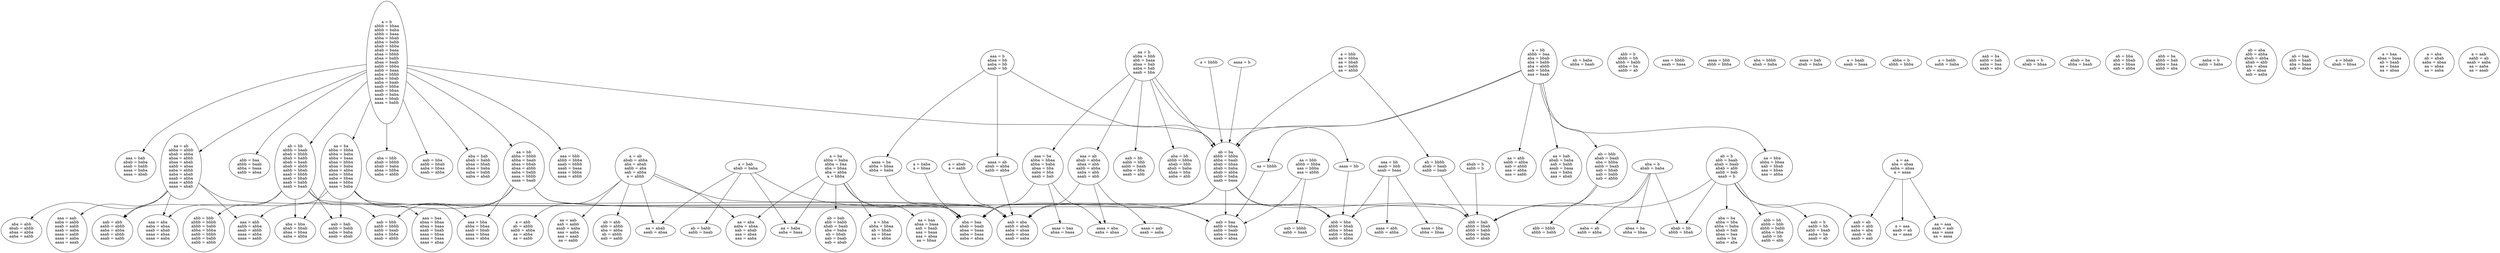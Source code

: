 digraph finite_state_machine {
	rankdir=TB;
	node [shape = ellipse];
	"a = b
abbb = bbaa
abbb = baba
abbb = baaa
abba = bbab
abba = babb
abab = bbba
abab = baaa
abaa = bbbb
abaa = babb
abaa = baab
aabb = bbba
aabb = baaa
aaba = bbbb
aaba = bbab
aaba = baab
aaab = bbba
aaab = bbaa
aaab = baba
aaaa = bbab
aaaa = babb"
	"aaa = abb
aabb = abba
aaab = abbb
aaaa = abba
aaaa = aabb"
	"aaa = bab
abab = baba
aaab = babb
aaaa = baba
aaaa = abab"
	"a = ab
abab = abba
aba = abab
aabb = aba
aab = abba
a = abbb"
	"ab = babb
aabb = baab"
	"ab = bb
abbb = baab
abab = bbbb
abab = babb
abab = baab
abab = abbb
aabb = bbab
aaab = bbbb
aaab = bbab
aaab = babb
aaab = baab"
	"ab = baba
abba = baab"
	"abb = bba
abbb = bbab
abba = bbaa
aabb = bbaa
aabb = abba"
	"aab = bbb
aabb = bbbb
aabb = baab
aaba = bbba
aaab = abbb"
	"abb = b
abbb = bb
abbb = babb
abba = ba
aabb = ab"
	"a = bab
abab = baba"
	"aaa = bbbb
aaab = baaa"
	"aaa = ba
abba = bbaa
abba = baba
abaa = bba
aaba = bba
aaab = bab"
	"aaaa = bbb
abbb = bbba"
	"ab = ba
abbb = bbba
abba = baab
abab = bbaa
abab = baba
abab = abba
aabb = baba
aaab = baaa"
	"a = abb
ab = abbb
aabb = abba
aa = abba
aa = aabb"
	"aba = bbbb
abab = baba"
	"aaba = ab
aabb = abba"
	"aaaa = ba
abba = bbaa
abba = baba"
	"aaaa = bab
abab = baba"
	"a = baab
aaab = baaa"
	"aba = baa
abab = baab
abaa = baaa
aaba = baaa
aaba = abaa"
	"aa = aab
aab = aabb
aaab = aaba
aaa = aaba
aaa = aaab
aa = aabb"
	"aaa = aba
aaba = abaa
aaab = abab
aaaa = abaa
aaaa = aaba"
	"aaaa = abb
aabb = abba"
	"abb = baa
abbb = baab
abba = baaa
aabb = abaa"
	"aaaa = aab
aaab = aaba"
	"a = aa
aba = abaa
aaba = abaa
a = aaaa"
	"ab = b
abb = baab
abab = baab
abab = abb
aabb = bab
aaab = b"
	"aa = baba
aaba = baaa"
	"ab = bab
abb = babb
abab = baab
aba = baba
ab = bbab
aab = baab
aab = abab"
	"abba = b
abbb = bbba"
	"ab = bbb
abab = baab
aba = bbba
aabb = baab
aab = bbab
aab = babb
aab = abbb"
	"aa = ab
abba = abbb
abab = abba
abaa = abbb
abaa = abab
aabb = abaa
aaba = abbb
aaba = abab
aaab = abba
aaaa = abbb
aaaa = abab"
	"a = bba
abba = bbaa
ab = bbab
aa = bbaa
aa = abba"
	"a = babb
aabb = baba"
	"aaa = aab
aaba = aabb
aaab = aabb
aaab = aaba
aaaa = aabb
aaaa = aaba
aaaa = aaab"
	"aab = ba
aabb = bab
aaba = baa
aaab = aba"
	"aba = ba
abba = bba
abba = baba
abab = bab
abaa = baa
aaba = ba
aaba = aba"
	"aab = bb
aabb = bbb
aabb = baab
aaba = bba
aaab = abb"
	"abab = bb
abbb = bbab"
	"aaaa = baa
abaa = baaa"
	"abaa = b
abab = bbaa"
	"abb = bbbb
abbb = babb"
	"a = bbbb"
	"aaaa = bb"
	"aaa = ab
abab = abba
abaa = abb
aabb = abba
aaba = abb
aaab = abb"
	"aba = abb
abab = abbb
abaa = abba
aaba = aabb"
	"aa = bb
abba = bbbb
abba = baab
abaa = bbab
abaa = abbb
aaba = babb
aaaa = bbbb
aaaa = baab"
	"aa = abab
aaab = abaa"
	"aaaa = aba
aaba = abaa"
	"aab = abb
aabb = abbb
aaba = abba
aaab = abbb
aaab = aabb"
	"aba = bbb
abab = bbbb
abab = baba
abaa = bbba
aaba = abbb"
	"aaaa = b"
	"aa = aaa
aaab = aab
aaa = aaaa
aa = aaaa"
	"abab = ba
abba = baab"
	"aa = bbbb"
	"abaa = ba
abba = bbaa"
	"aa = b
abba = bbb
abb = baaa
abaa = bab
aaba = bab
aaab = bba"
	"aab = aba
aabb = abab
aaba = abaa
aaab = abaa
aaab = aaba"
	"abab = b
aabb = b"
	"ab = bba
abb = bbab
aba = bbaa
aab = abba"
	"aaa = bb
aaab = bbb
aaab = baaa"
	"aab = bba
aabb = bbab
aaba = bbaa
aaab = abba"
	"aab = bab
aabb = babb
aaba = baba
aaab = abab"
	"aaa = bba
abba = bbaa
aaab = bbab
aaaa = bbaa
aaaa = abba"
	"aaaa = ab
abab = abba
aabb = abba"
	"aab = ab
aabb = abb
aaba = aba
aaab = ab
aaab = aab"
	"aba = b
abab = baba"
	"aa = bbb
abbb = bbba
aaa = bbba
aaa = abbb"
	"aa = abb
aabb = abba
aab = abbb
aaa = abba
aaa = aabb"
	"ab = bbbb
abab = baab
aabb = baab"
	"abb = bb
abbb = bbb
abbb = babb
abba = bba
aabb = bb
aabb = abb"
	"aba = bab
abab = babb
abaa = bbab
abaa = baba
aaba = babb
aaba = abab"
	"abb = ba
abbb = bab
abba = baa
aabb = aba"
	"aab = b
aabb = bb
aabb = baab
aaba = ba
aaab = ab"
	"ab = abb
abb = abbb
aba = abba
ab = abbb
aab = aabb"
	"aa = bab
abab = baba
aab = babb
aaab = baaa
aaa = baba
aaa = abab"
	"aab = bbbb
aabb = baab"
	"aaa = b
abaa = bb
aaba = bb
aaab = bb"
	"aa = bba
abba = bbaa
aab = bbab
aaa = bbaa
aaa = abba"
	"aaa = baa
abaa = bbaa
abaa = baaa
aaab = baab
aaaa = bbaa
aaaa = baaa
aaaa = abaa"
	"a = aaa
aaab = ab
aa = aaaa"
	"abb = bbb
abbb = bbbb
abbb = babb
abba = bbba
aabb = bbbb
aabb = babb
aabb = abbb"
	"aa = ba
abba = bbba
abba = baba
abba = baaa
abaa = bbba
abaa = baba
abaa = abba
aaba = bbba
aaba = bbaa
aaaa = bbba
aaaa = baba"
	"aba = bb
abbb = bbba
abab = bbb
abab = baba
abaa = bba
aaba = abb"
	"aaba = b
aabb = baba"
	"ab = aba
abb = abba
abab = abba
abab = abb
aba = abaa
ab = abaa
aab = aaba"
	"aa = baa
abaa = baaa
aab = baab
aaa = baaa
aaa = abaa
aa = bbaa"
	"a = baba
a = bbaa"
	"a = ba
abba = baba
abba = baa
aba = bbaa
aba = abba
a = bbba"
	"ab = baa
abb = baab
aba = baaa
aab = abaa"
	"a = bb
abbb = baa
aba = bbab
aba = babb
aba = abbb
aab = bbba
aaa = baab"
	"aaa = bbb
abbb = bbba
aaab = bbbb
aaab = baaa
aaaa = bbba
aaaa = abbb"
	"aba = bba
abab = bbab
abaa = bbaa
aaba = abba"
	"a = bbab
abab = bbaa"
	"a = bbb
aa = bbba
aa = bbab
aa = babb
aa = abbb"
	"a = abab
a = aabb"
	"aa = aba
aaba = abaa
aab = abab
aaa = abaa
aaa = aaba"
	"a = baa
abaa = baaa
ab = baab
aa = baaa
aa = abaa"
	"abb = bab
abbb = bbab
abbb = babb
abba = baba
aabb = abab"
	"a = aba
ab = abab
aaba = abaa
aa = abaa
aa = aaba"
	"aaaa = bba
abba = bbaa"
	"aab = baa
aabb = bbaa
aabb = baab
aaba = baaa
aaab = abaa"
	"a = aab
aabb = ab
aaab = aaba
aa = aaba
aa = aaab"
	"aa = ba
abba = bbba
abba = baba
abba = baaa
abaa = bbba
abaa = baba
abaa = abba
aaba = bbba
aaba = bbaa
aaaa = bbba
aaaa = baba" -> "aaa = aba
aaba = abaa
aaab = abab
aaaa = abaa
aaaa = aaba"
	"aa = ba
abba = bbba
abba = baba
abba = baaa
abaa = bbba
abaa = baba
abaa = abba
aaba = bbba
aaba = bbaa
aaaa = bbba
aaaa = baba" -> "aaa = baa
abaa = bbaa
abaa = baaa
aaab = baab
aaaa = bbaa
aaaa = baaa
aaaa = abaa"
	"aa = ba
abba = bbba
abba = baba
abba = baaa
abaa = bbba
abaa = baba
abaa = abba
aaba = bbba
aaba = bbaa
aaaa = bbba
aaaa = baba" -> "aaa = bba
abba = bbaa
aaab = bbab
aaaa = bbaa
aaaa = abba"
	"aa = ba
abba = bbba
abba = baba
abba = baaa
abaa = bbba
abaa = baba
abaa = abba
aaba = bbba
aaba = bbaa
aaaa = bbba
aaaa = baba" -> "aab = bab
aabb = babb
aaba = baba
aaab = abab"
	"aa = ba
abba = bbba
abba = baba
abba = baaa
abaa = bbba
abaa = baba
abaa = abba
aaba = bbba
aaba = bbaa
aaaa = bbba
aaaa = baba" -> "aba = baa
abab = baab
abaa = baaa
aaba = baaa
aaba = abaa"
	"aa = ba
abba = bbba
abba = baba
abba = baaa
abaa = bbba
abaa = baba
abaa = abba
aaba = bbba
aaba = bbaa
aaaa = bbba
aaaa = baba" -> "aba = bba
abab = bbab
abaa = bbaa
aaba = abba"
	"abab = b
aabb = b" -> "abb = bab
abbb = bbab
abbb = babb
abba = baba
aabb = abab"
	"a = b
abbb = bbaa
abbb = baba
abbb = baaa
abba = bbab
abba = babb
abab = bbba
abab = baaa
abaa = bbbb
abaa = babb
abaa = baab
aabb = bbba
aabb = baaa
aaba = bbbb
aaba = bbab
aaba = baab
aaab = bbba
aaab = bbaa
aaab = baba
aaaa = bbab
aaaa = babb" -> "aa = ab
abba = abbb
abab = abba
abaa = abbb
abaa = abab
aabb = abaa
aaba = abbb
aaba = abab
aaab = abba
aaaa = abbb
aaaa = abab"
	"a = b
abbb = bbaa
abbb = baba
abbb = baaa
abba = bbab
abba = babb
abab = bbba
abab = baaa
abaa = bbbb
abaa = babb
abaa = baab
aabb = bbba
aabb = baaa
aaba = bbbb
aaba = bbab
aaba = baab
aaab = bbba
aaab = bbaa
aaab = baba
aaaa = bbab
aaaa = babb" -> "aa = ba
abba = bbba
abba = baba
abba = baaa
abaa = bbba
abaa = baba
abaa = abba
aaba = bbba
aaba = bbaa
aaaa = bbba
aaaa = baba"
	"a = b
abbb = bbaa
abbb = baba
abbb = baaa
abba = bbab
abba = babb
abab = bbba
abab = baaa
abaa = bbbb
abaa = babb
abaa = baab
aabb = bbba
aabb = baaa
aaba = bbbb
aaba = bbab
aaba = baab
aaab = bbba
aaab = bbaa
aaab = baba
aaaa = bbab
aaaa = babb" -> "aa = bb
abba = bbbb
abba = baab
abaa = bbab
abaa = abbb
aaba = babb
aaaa = bbbb
aaaa = baab"
	"a = b
abbb = bbaa
abbb = baba
abbb = baaa
abba = bbab
abba = babb
abab = bbba
abab = baaa
abaa = bbbb
abaa = babb
abaa = baab
aabb = bbba
aabb = baaa
aaba = bbbb
aaba = bbab
aaba = baab
aaab = bbba
aaab = bbaa
aaab = baba
aaaa = bbab
aaaa = babb" -> "aaa = bab
abab = baba
aaab = babb
aaaa = baba
aaaa = abab"
	"a = b
abbb = bbaa
abbb = baba
abbb = baaa
abba = bbab
abba = babb
abab = bbba
abab = baaa
abaa = bbbb
abaa = babb
abaa = baab
aabb = bbba
aabb = baaa
aaba = bbbb
aaba = bbab
aaba = baab
aaab = bbba
aaab = bbaa
aaab = baba
aaaa = bbab
aaaa = babb" -> "aaa = bbb
abbb = bbba
aaab = bbbb
aaab = baaa
aaaa = bbba
aaaa = abbb"
	"a = b
abbb = bbaa
abbb = baba
abbb = baaa
abba = bbab
abba = babb
abab = bbba
abab = baaa
abaa = bbbb
abaa = babb
abaa = baab
aabb = bbba
aabb = baaa
aaba = bbbb
aaba = bbab
aaba = baab
aaab = bbba
aaab = bbaa
aaab = baba
aaaa = bbab
aaaa = babb" -> "aab = bba
aabb = bbab
aaba = bbaa
aaab = abba"
	"a = b
abbb = bbaa
abbb = baba
abbb = baaa
abba = bbab
abba = babb
abab = bbba
abab = baaa
abaa = bbbb
abaa = babb
abaa = baab
aabb = bbba
aabb = baaa
aaba = bbbb
aaba = bbab
aaba = baab
aaab = bbba
aaab = bbaa
aaab = baba
aaaa = bbab
aaaa = babb" -> "ab = ba
abbb = bbba
abba = baab
abab = bbaa
abab = baba
abab = abba
aabb = baba
aaab = baaa"
	"a = b
abbb = bbaa
abbb = baba
abbb = baaa
abba = bbab
abba = babb
abab = bbba
abab = baaa
abaa = bbbb
abaa = babb
abaa = baab
aabb = bbba
aabb = baaa
aaba = bbbb
aaba = bbab
aaba = baab
aaab = bbba
aaab = bbaa
aaab = baba
aaaa = bbab
aaaa = babb" -> "ab = bb
abbb = baab
abab = bbbb
abab = babb
abab = baab
abab = abbb
aabb = bbab
aaab = bbbb
aaab = bbab
aaab = babb
aaab = baab"
	"a = b
abbb = bbaa
abbb = baba
abbb = baaa
abba = bbab
abba = babb
abab = bbba
abab = baaa
abaa = bbbb
abaa = babb
abaa = baab
aabb = bbba
aabb = baaa
aaba = bbbb
aaba = bbab
aaba = baab
aaab = bbba
aaab = bbaa
aaab = baba
aaaa = bbab
aaaa = babb" -> "aba = bab
abab = babb
abaa = bbab
abaa = baba
aaba = babb
aaba = abab"
	"a = b
abbb = bbaa
abbb = baba
abbb = baaa
abba = bbab
abba = babb
abab = bbba
abab = baaa
abaa = bbbb
abaa = babb
abaa = baab
aabb = bbba
aabb = baaa
aaba = bbbb
aaba = bbab
aaba = baab
aaab = bbba
aaab = bbaa
aaab = baba
aaaa = bbab
aaaa = babb" -> "aba = bbb
abab = bbbb
abab = baba
abaa = bbba
aaba = abbb"
	"a = b
abbb = bbaa
abbb = baba
abbb = baaa
abba = bbab
abba = babb
abab = bbba
abab = baaa
abaa = bbbb
abaa = babb
abaa = baab
aabb = bbba
aabb = baaa
aaba = bbbb
aaba = bbab
aaba = baab
aaab = bbba
aaab = bbaa
aaab = baba
aaaa = bbab
aaaa = babb" -> "abb = baa
abbb = baab
abba = baaa
aabb = abaa"
	"a = baba
a = bbaa" -> "aba = baa
abab = baab
abaa = baaa
aaba = baaa
aaba = abaa"
	"a = ab
abab = abba
aba = abab
aabb = aba
aab = abba
a = abbb" -> "a = abb
ab = abbb
aabb = abba
aa = abba
aa = aabb"
	"a = ab
abab = abba
aba = abab
aabb = aba
aab = abba
a = abbb" -> "aa = aab
aab = aabb
aaab = aaba
aaa = aaba
aaa = aaab
aa = aabb"
	"a = ab
abab = abba
aba = abab
aabb = aba
aab = abba
a = abbb" -> "aa = aba
aaba = abaa
aab = abab
aaa = abaa
aaa = aaba"
	"a = ab
abab = abba
aba = abab
aabb = aba
aab = abba
a = abbb" -> "aa = abab
aaab = abaa"
	"a = ab
abab = abba
aba = abab
aabb = aba
aab = abba
a = abbb" -> "aab = aba
aabb = abab
aaba = abaa
aaab = abaa
aaab = aaba"
	"a = ab
abab = abba
aba = abab
aabb = aba
aab = abba
a = abbb" -> "ab = abb
abb = abbb
aba = abba
ab = abbb
aab = aabb"
	"ab = b
abb = baab
abab = baab
abab = abb
aabb = bab
aaab = b" -> "aab = ab
aabb = abb
aaba = aba
aaab = ab
aaab = aab"
	"ab = b
abb = baab
abab = baab
abab = abb
aabb = bab
aaab = b" -> "aab = b
aabb = bb
aabb = baab
aaba = ba
aaab = ab"
	"ab = b
abb = baab
abab = baab
abab = abb
aabb = bab
aaab = b" -> "aba = ba
abba = bba
abba = baba
abab = bab
abaa = baa
aaba = ba
aaba = aba"
	"ab = b
abb = baab
abab = baab
abab = abb
aabb = bab
aaab = b" -> "abab = bb
abbb = bbab"
	"ab = b
abb = baab
abab = baab
abab = abb
aabb = bab
aaab = b" -> "abb = bab
abbb = bbab
abbb = babb
abba = baba
aabb = abab"
	"ab = b
abb = baab
abab = baab
abab = abb
aabb = bab
aaab = b" -> "abb = bb
abbb = bbb
abbb = babb
abba = bba
aabb = bb
aabb = abb"
	"a = aa
aba = abaa
aaba = abaa
a = aaaa" -> "a = aaa
aaab = ab
aa = aaaa"
	"a = aa
aba = abaa
aaba = abaa
a = aaaa" -> "aa = aaa
aaab = aab
aaa = aaaa
aa = aaaa"
	"a = aa
aba = abaa
aaba = abaa
a = aaaa" -> "aab = ab
aabb = abb
aaba = aba
aaab = ab
aaab = aab"
	"aaa = bb
aaab = bbb
aaab = baaa" -> "aaaa = abb
aabb = abba"
	"aaa = bb
aaab = bbb
aaab = baaa" -> "aaaa = bba
abba = bbaa"
	"aaa = bb
aaab = bbb
aaab = baaa" -> "abb = bba
abbb = bbab
abba = bbaa
aabb = bbaa
aabb = abba"
	"aaaa = ab
abab = abba
aabb = abba" -> "aab = aba
aabb = abab
aaba = abaa
aaab = abaa
aaab = aaba"
	"ab = bb
abbb = baab
abab = bbbb
abab = babb
abab = baab
abab = abbb
aabb = bbab
aaab = bbbb
aaab = bbab
aaab = babb
aaab = baab" -> "aab = abb
aabb = abbb
aaba = abba
aaab = abbb
aaab = aabb"
	"ab = bb
abbb = baab
abab = bbbb
abab = babb
abab = baab
abab = abbb
aabb = bbab
aaab = bbbb
aaab = bbab
aaab = babb
aaab = baab" -> "aab = bab
aabb = babb
aaba = baba
aaab = abab"
	"ab = bb
abbb = baab
abab = bbbb
abab = babb
abab = baab
abab = abbb
aabb = bbab
aaab = bbbb
aaab = bbab
aaab = babb
aaab = baab" -> "aab = bbb
aabb = bbbb
aabb = baab
aaba = bbba
aaab = abbb"
	"ab = bb
abbb = baab
abab = bbbb
abab = babb
abab = baab
abab = abbb
aabb = bbab
aaab = bbbb
aaab = bbab
aaab = babb
aaab = baab" -> "aba = bba
abab = bbab
abaa = bbaa
aaba = abba"
	"ab = bb
abbb = baab
abab = bbbb
abab = babb
abab = baab
abab = abbb
aabb = bbab
aaab = bbbb
aaab = bbab
aaab = babb
aaab = baab" -> "abb = bab
abbb = bbab
abbb = babb
abba = baba
aabb = abab"
	"ab = bb
abbb = baab
abab = bbbb
abab = babb
abab = baab
abab = abbb
aabb = bbab
aaab = bbbb
aaab = bbab
aaab = babb
aaab = baab" -> "abb = bbb
abbb = bbbb
abbb = babb
abba = bbba
aabb = bbbb
aabb = babb
aabb = abbb"
	"a = bb
abbb = baa
aba = bbab
aba = babb
aba = abbb
aab = bbba
aaa = baab" -> "aa = abb
aabb = abba
aab = abbb
aaa = abba
aaa = aabb"
	"a = bb
abbb = baa
aba = bbab
aba = babb
aba = abbb
aab = bbba
aaa = baab" -> "aa = bab
abab = baba
aab = babb
aaab = baaa
aaa = baba
aaa = abab"
	"a = bb
abbb = baa
aba = bbab
aba = babb
aba = abbb
aab = bbba
aaa = baab" -> "aa = bba
abba = bbaa
aab = bbab
aaa = bbaa
aaa = abba"
	"a = bb
abbb = baa
aba = bbab
aba = babb
aba = abbb
aab = bbba
aaa = baab" -> "aa = bbbb"
	"a = bb
abbb = baa
aba = bbab
aba = babb
aba = abbb
aab = bbba
aaa = baab" -> "ab = ba
abbb = bbba
abba = baab
abab = bbaa
abab = baba
abab = abba
aabb = baba
aaab = baaa"
	"a = bb
abbb = baa
aba = bbab
aba = babb
aba = abbb
aab = bbba
aaa = baab" -> "ab = bbb
abab = baab
aba = bbba
aabb = baab
aab = bbab
aab = babb
aab = abbb"
	"a = ba
abba = baba
abba = baa
aba = bbaa
aba = abba
a = bbba" -> "a = bba
abba = bbaa
ab = bbab
aa = bbaa
aa = abba"
	"a = ba
abba = baba
abba = baa
aba = bbaa
aba = abba
a = bbba" -> "aa = aba
aaba = abaa
aab = abab
aaa = abaa
aaa = aaba"
	"a = ba
abba = baba
abba = baa
aba = bbaa
aba = abba
a = bbba" -> "aa = baa
abaa = baaa
aab = baab
aaa = baaa
aaa = abaa
aa = bbaa"
	"a = ba
abba = baba
abba = baa
aba = bbaa
aba = abba
a = bbba" -> "aa = baba
aaba = baaa"
	"a = ba
abba = baba
abba = baa
aba = bbaa
aba = abba
a = bbba" -> "ab = bab
abb = babb
abab = baab
aba = baba
ab = bbab
aab = baab
aab = abab"
	"a = ba
abba = baba
abba = baa
aba = bbaa
aba = abba
a = bbba" -> "aba = baa
abab = baab
abaa = baaa
aaba = baaa
aaba = abaa"
	"aa = ab
abba = abbb
abab = abba
abaa = abbb
abaa = abab
aabb = abaa
aaba = abbb
aaba = abab
aaab = abba
aaaa = abbb
aaaa = abab" -> "aaa = aab
aaba = aabb
aaab = aabb
aaab = aaba
aaaa = aabb
aaaa = aaba
aaaa = aaab"
	"aa = ab
abba = abbb
abab = abba
abaa = abbb
abaa = abab
aabb = abaa
aaba = abbb
aaba = abab
aaab = abba
aaaa = abbb
aaaa = abab" -> "aaa = aba
aaba = abaa
aaab = abab
aaaa = abaa
aaaa = aaba"
	"aa = ab
abba = abbb
abab = abba
abaa = abbb
abaa = abab
aabb = abaa
aaba = abbb
aaba = abab
aaab = abba
aaaa = abbb
aaaa = abab" -> "aaa = abb
aabb = abba
aaab = abbb
aaaa = abba
aaaa = aabb"
	"aa = ab
abba = abbb
abab = abba
abaa = abbb
abaa = abab
aabb = abaa
aaba = abbb
aaba = abab
aaab = abba
aaaa = abbb
aaaa = abab" -> "aab = aba
aabb = abab
aaba = abaa
aaab = abaa
aaab = aaba"
	"aa = ab
abba = abbb
abab = abba
abaa = abbb
abaa = abab
aabb = abaa
aaba = abbb
aaba = abab
aaab = abba
aaaa = abbb
aaaa = abab" -> "aab = abb
aabb = abbb
aaba = abba
aaab = abbb
aaab = aabb"
	"aa = ab
abba = abbb
abab = abba
abaa = abbb
abaa = abab
aabb = abaa
aaba = abbb
aaba = abab
aaab = abba
aaaa = abbb
aaaa = abab" -> "aba = abb
abab = abbb
abaa = abba
aaba = aabb"
	"ab = bbb
abab = baab
aba = bbba
aabb = baab
aab = bbab
aab = babb
aab = abbb" -> "abb = bab
abbb = bbab
abbb = babb
abba = baba
aabb = abab"
	"ab = bbb
abab = baab
aba = bbba
aabb = baab
aab = bbab
aab = babb
aab = abbb" -> "abb = bbbb
abbb = babb"
	"aa = bbb
abbb = bbba
aaa = bbba
aaa = abbb" -> "aab = baa
aabb = bbaa
aabb = baab
aaba = baaa
aaab = abaa"
	"aa = bbb
abbb = bbba
aaa = bbba
aaa = abbb" -> "aab = bbbb
aabb = baab"
	"aba = b
abab = baba" -> "aaba = ab
aabb = abba"
	"aba = b
abab = baba" -> "abaa = ba
abba = bbaa"
	"aba = b
abab = baba" -> "abab = bb
abbb = bbab"
	"aba = b
abab = baba" -> "abb = bba
abbb = bbab
abba = bbaa
aabb = bbaa
aabb = abba"
	"ab = bbbb
abab = baab
aabb = baab" -> "abb = bab
abbb = bbab
abbb = babb
abba = baba
aabb = abab"
	"a = bab
abab = baba" -> "aa = abab
aaab = abaa"
	"a = bab
abab = baba" -> "aa = baba
aaba = baaa"
	"a = bab
abab = baba" -> "aab = baa
aabb = bbaa
aabb = baab
aaba = baaa
aaab = abaa"
	"a = bab
abab = baba" -> "ab = babb
aabb = baab"
	"aaaa = bb" -> "abb = bba
abbb = bbab
abba = bbaa
aabb = bbaa
aabb = abba"
	"a = bbbb" -> "ab = ba
abbb = bbba
abba = baab
abab = bbaa
abab = baba
abab = abba
aabb = baba
aaab = baaa"
	"aaa = ba
abba = bbaa
abba = baba
abaa = bba
aaba = bba
aaab = bab" -> "aaaa = aba
aaba = abaa"
	"aaa = ba
abba = bbaa
abba = baba
abaa = bba
aaba = bba
aaab = bab" -> "aaaa = baa
abaa = baaa"
	"aaa = ba
abba = bbaa
abba = baba
abaa = bba
aaba = bba
aaab = bab" -> "aba = baa
abab = baab
abaa = baaa
aaba = baaa
aaba = abaa"
	"a = bbb
aa = bbba
aa = bbab
aa = babb
aa = abbb" -> "ab = ba
abbb = bbba
abba = baab
abab = bbaa
abab = baba
abab = abba
aabb = baba
aaab = baaa"
	"a = bbb
aa = bbba
aa = bbab
aa = babb
aa = abbb" -> "ab = bbbb
abab = baab
aabb = baab"
	"aa = bb
abba = bbbb
abba = baab
abaa = bbab
abaa = abbb
aaba = babb
aaaa = bbbb
aaaa = baab" -> "aaa = abb
aabb = abba
aaab = abbb
aaaa = abba
aaaa = aabb"
	"aa = bb
abba = bbbb
abba = baab
abaa = bbab
abaa = abbb
aaba = babb
aaaa = bbbb
aaaa = baab" -> "aaa = bba
abba = bbaa
aaab = bbab
aaaa = bbaa
aaaa = abba"
	"aa = bb
abba = bbbb
abba = baab
abaa = bbab
abaa = abbb
aaba = babb
aaaa = bbbb
aaaa = baab" -> "aab = baa
aabb = bbaa
aabb = baab
aaba = baaa
aaab = abaa"
	"aa = bb
abba = bbbb
abba = baab
abaa = bbab
abaa = abbb
aaba = babb
aaaa = bbbb
aaaa = baab" -> "aab = bbb
aabb = bbbb
aabb = baab
aaba = bbba
aaab = abbb"
	"aa = bb
abba = bbbb
abba = baab
abaa = bbab
abaa = abbb
aaba = babb
aaaa = bbbb
aaaa = baab" -> "abb = bba
abbb = bbab
abba = bbaa
aabb = bbaa
aabb = abba"
	"aaa = ab
abab = abba
abaa = abb
aabb = abba
aaba = abb
aaab = abb" -> "aaaa = aab
aaab = aaba"
	"aaa = ab
abab = abba
abaa = abb
aabb = abba
aaba = abb
aaab = abb" -> "aaaa = aba
aaba = abaa"
	"aaa = ab
abab = abba
abaa = abb
aabb = abba
aaba = abb
aaab = abb" -> "aab = aba
aabb = abab
aaba = abaa
aaab = abaa
aaab = aaba"
	"ab = ba
abbb = bbba
abba = baab
abab = bbaa
abab = baba
abab = abba
aabb = baba
aaab = baaa" -> "aab = aba
aabb = abab
aaba = abaa
aaab = abaa
aaab = aaba"
	"ab = ba
abbb = bbba
abba = baab
abab = bbaa
abab = baba
abab = abba
aabb = baba
aaab = baaa" -> "aab = baa
aabb = bbaa
aabb = baab
aaba = baaa
aaab = abaa"
	"ab = ba
abbb = bbba
abba = baab
abab = bbaa
abab = baba
abab = abba
aabb = baba
aaab = baaa" -> "aba = baa
abab = baab
abaa = baaa
aaba = baaa
aaba = abaa"
	"ab = ba
abbb = bbba
abba = baab
abab = bbaa
abab = baba
abab = abba
aabb = baba
aaab = baaa" -> "abb = bab
abbb = bbab
abbb = babb
abba = baba
aabb = abab"
	"ab = ba
abbb = bbba
abba = baab
abab = bbaa
abab = baba
abab = abba
aabb = baba
aaab = baaa" -> "abb = bba
abbb = bbab
abba = bbaa
aabb = bbaa
aabb = abba"
	"a = abab
a = aabb" -> "aab = aba
aabb = abab
aaba = abaa
aaab = abaa
aaab = aaba"
	"aaaa = b" -> "ab = ba
abbb = bbba
abba = baab
abab = bbaa
abab = baba
abab = abba
aabb = baba
aaab = baaa"
	"aaa = b
abaa = bb
aaba = bb
aaab = bb" -> "aaaa = ab
abab = abba
aabb = abba"
	"aaa = b
abaa = bb
aaba = bb
aaab = bb" -> "aaaa = ba
abba = bbaa
abba = baba"
	"aaa = b
abaa = bb
aaba = bb
aaab = bb" -> "ab = ba
abbb = bbba
abba = baab
abab = bbaa
abab = baba
abab = abba
aabb = baba
aaab = baaa"
	"aa = bbbb" -> "aab = baa
aabb = bbaa
aabb = baab
aaba = baaa
aaab = abaa"
	"aaaa = ba
abba = bbaa
abba = baba" -> "aba = baa
abab = baab
abaa = baaa
aaba = baaa
aaba = abaa"
	"aa = b
abba = bbb
abb = baaa
abaa = bab
aaba = bab
aaab = bba" -> "aaa = ab
abab = abba
abaa = abb
aabb = abba
aaba = abb
aaab = abb"
	"aa = b
abba = bbb
abb = baaa
abaa = bab
aaba = bab
aaab = bba" -> "aaa = ba
abba = bbaa
abba = baba
abaa = bba
aaba = bba
aaab = bab"
	"aa = b
abba = bbb
abb = baaa
abaa = bab
aaba = bab
aaab = bba" -> "aaaa = bb"
	"aa = b
abba = bbb
abb = baaa
abaa = bab
aaba = bab
aaab = bba" -> "aab = bb
aabb = bbb
aabb = baab
aaba = bba
aaab = abb"
	"aa = b
abba = bbb
abb = baaa
abaa = bab
aaba = bab
aaab = bba" -> "ab = ba
abbb = bbba
abba = baab
abab = bbaa
abab = baba
abab = abba
aabb = baba
aaab = baaa"
	"aa = b
abba = bbb
abb = baaa
abaa = bab
aaba = bab
aaab = bba" -> "aba = bb
abbb = bbba
abab = bbb
abab = baba
abaa = bba
aaba = abb"
}